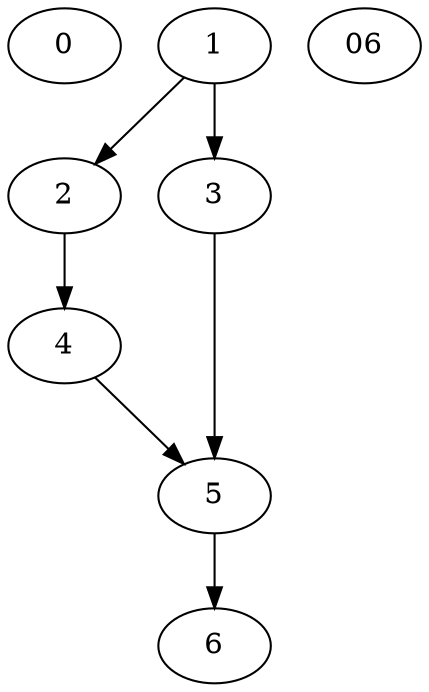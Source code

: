 digraph exampleTown {
   0;
   2;
   3;
   4;
   5;
   06;
   1 -> 2 [village=exampleVillage, name=roadAB; heightLimit =2; weight = 20; primaryType = sideStreet; secondaryType=tunnel;];
   1 -> 3 [village=exampleVillage, name=roadAC; heightLimit =10; weight = 50; primaryType = sideStreet; secondaryType=none;];
   2 -> 4 [village=exampleVillage, name = roadBD; heightLimit= 10; weight = 30; primaryType = mainStreet; secondaryType =none;];
   3 -> 5 [village=exampleVillage, name= roadCE; heightLimit = 10; weight = 40; primaryType = mainStreet; secondaryType= none;];
   4 -> 5 [village=exampleVillage, name= roadDE; heightLimit = 10; weight = 10; primaryType = sideStreet; secondaryType= none;];
   5 -> 6 [village=exampleVillage, name= roadEF; heightLimit = 10; weight = 59; primaryType = mainStreet; secondaryType= none;];

}
